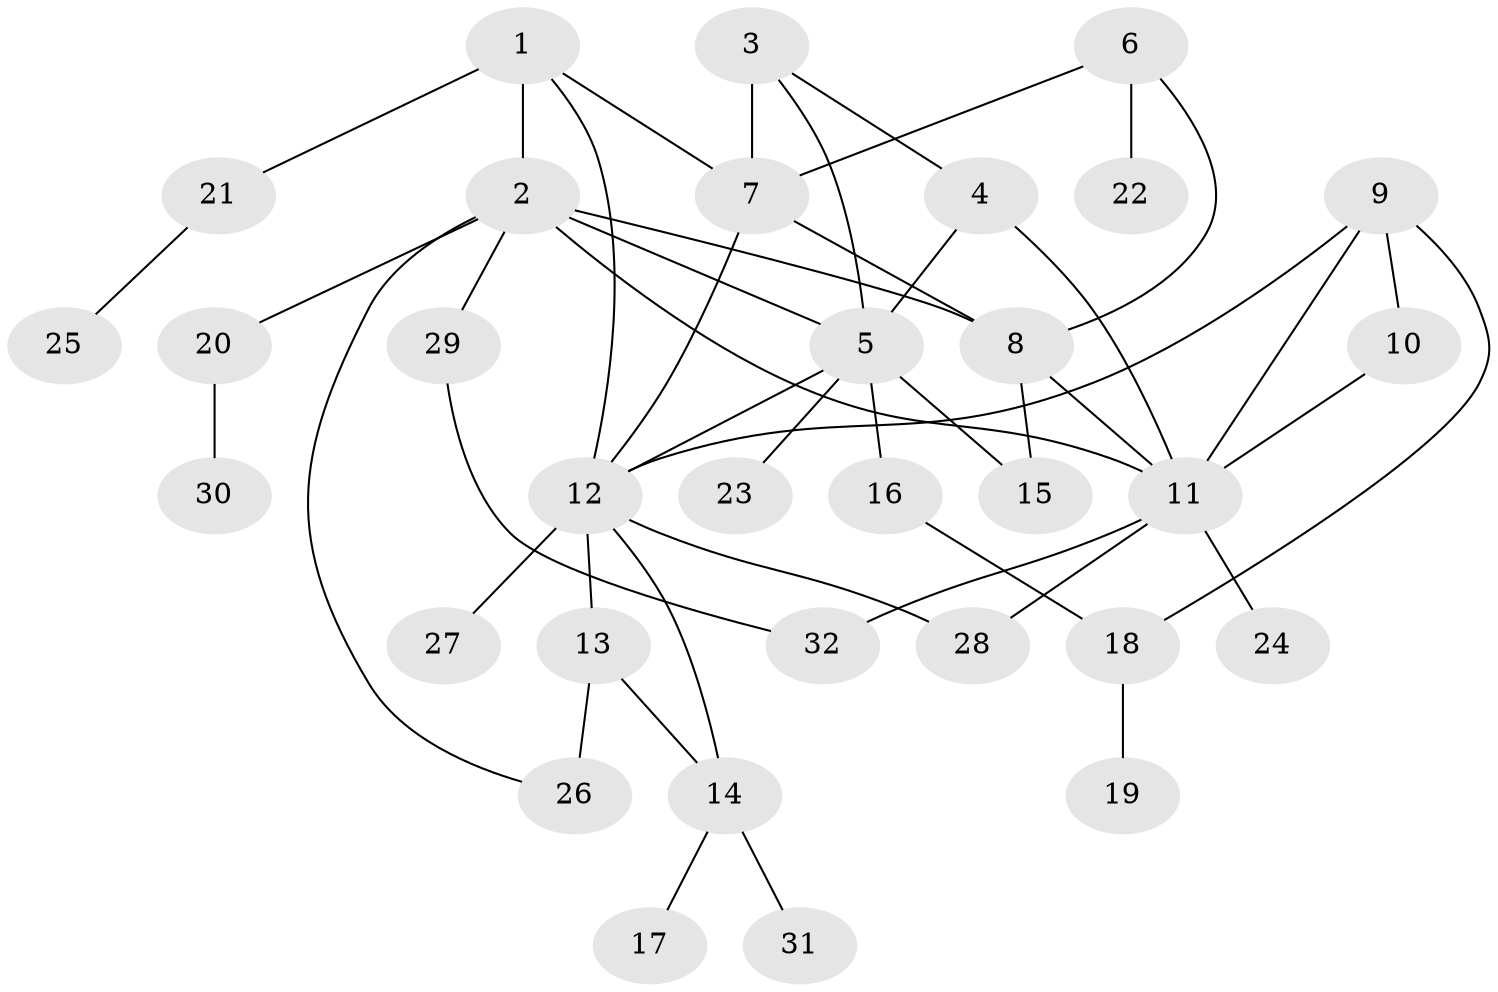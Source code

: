 // original degree distribution, {2: 0.23809523809523808, 9: 0.06349206349206349, 5: 0.047619047619047616, 8: 0.031746031746031744, 4: 0.047619047619047616, 3: 0.06349206349206349, 6: 0.015873015873015872, 1: 0.49206349206349204}
// Generated by graph-tools (version 1.1) at 2025/37/03/09/25 02:37:26]
// undirected, 32 vertices, 47 edges
graph export_dot {
graph [start="1"]
  node [color=gray90,style=filled];
  1;
  2;
  3;
  4;
  5;
  6;
  7;
  8;
  9;
  10;
  11;
  12;
  13;
  14;
  15;
  16;
  17;
  18;
  19;
  20;
  21;
  22;
  23;
  24;
  25;
  26;
  27;
  28;
  29;
  30;
  31;
  32;
  1 -- 2 [weight=2.0];
  1 -- 7 [weight=1.0];
  1 -- 12 [weight=1.0];
  1 -- 21 [weight=1.0];
  2 -- 5 [weight=1.0];
  2 -- 8 [weight=1.0];
  2 -- 11 [weight=1.0];
  2 -- 20 [weight=1.0];
  2 -- 26 [weight=1.0];
  2 -- 29 [weight=1.0];
  3 -- 4 [weight=1.0];
  3 -- 5 [weight=1.0];
  3 -- 7 [weight=5.0];
  4 -- 5 [weight=1.0];
  4 -- 11 [weight=1.0];
  5 -- 12 [weight=1.0];
  5 -- 15 [weight=1.0];
  5 -- 16 [weight=2.0];
  5 -- 23 [weight=1.0];
  6 -- 7 [weight=1.0];
  6 -- 8 [weight=1.0];
  6 -- 22 [weight=1.0];
  7 -- 8 [weight=1.0];
  7 -- 12 [weight=1.0];
  8 -- 11 [weight=1.0];
  8 -- 15 [weight=3.0];
  9 -- 10 [weight=1.0];
  9 -- 11 [weight=1.0];
  9 -- 12 [weight=1.0];
  9 -- 18 [weight=1.0];
  10 -- 11 [weight=1.0];
  11 -- 24 [weight=1.0];
  11 -- 28 [weight=1.0];
  11 -- 32 [weight=1.0];
  12 -- 13 [weight=1.0];
  12 -- 14 [weight=1.0];
  12 -- 27 [weight=1.0];
  12 -- 28 [weight=1.0];
  13 -- 14 [weight=1.0];
  13 -- 26 [weight=3.0];
  14 -- 17 [weight=1.0];
  14 -- 31 [weight=1.0];
  16 -- 18 [weight=1.0];
  18 -- 19 [weight=1.0];
  20 -- 30 [weight=1.0];
  21 -- 25 [weight=1.0];
  29 -- 32 [weight=1.0];
}
